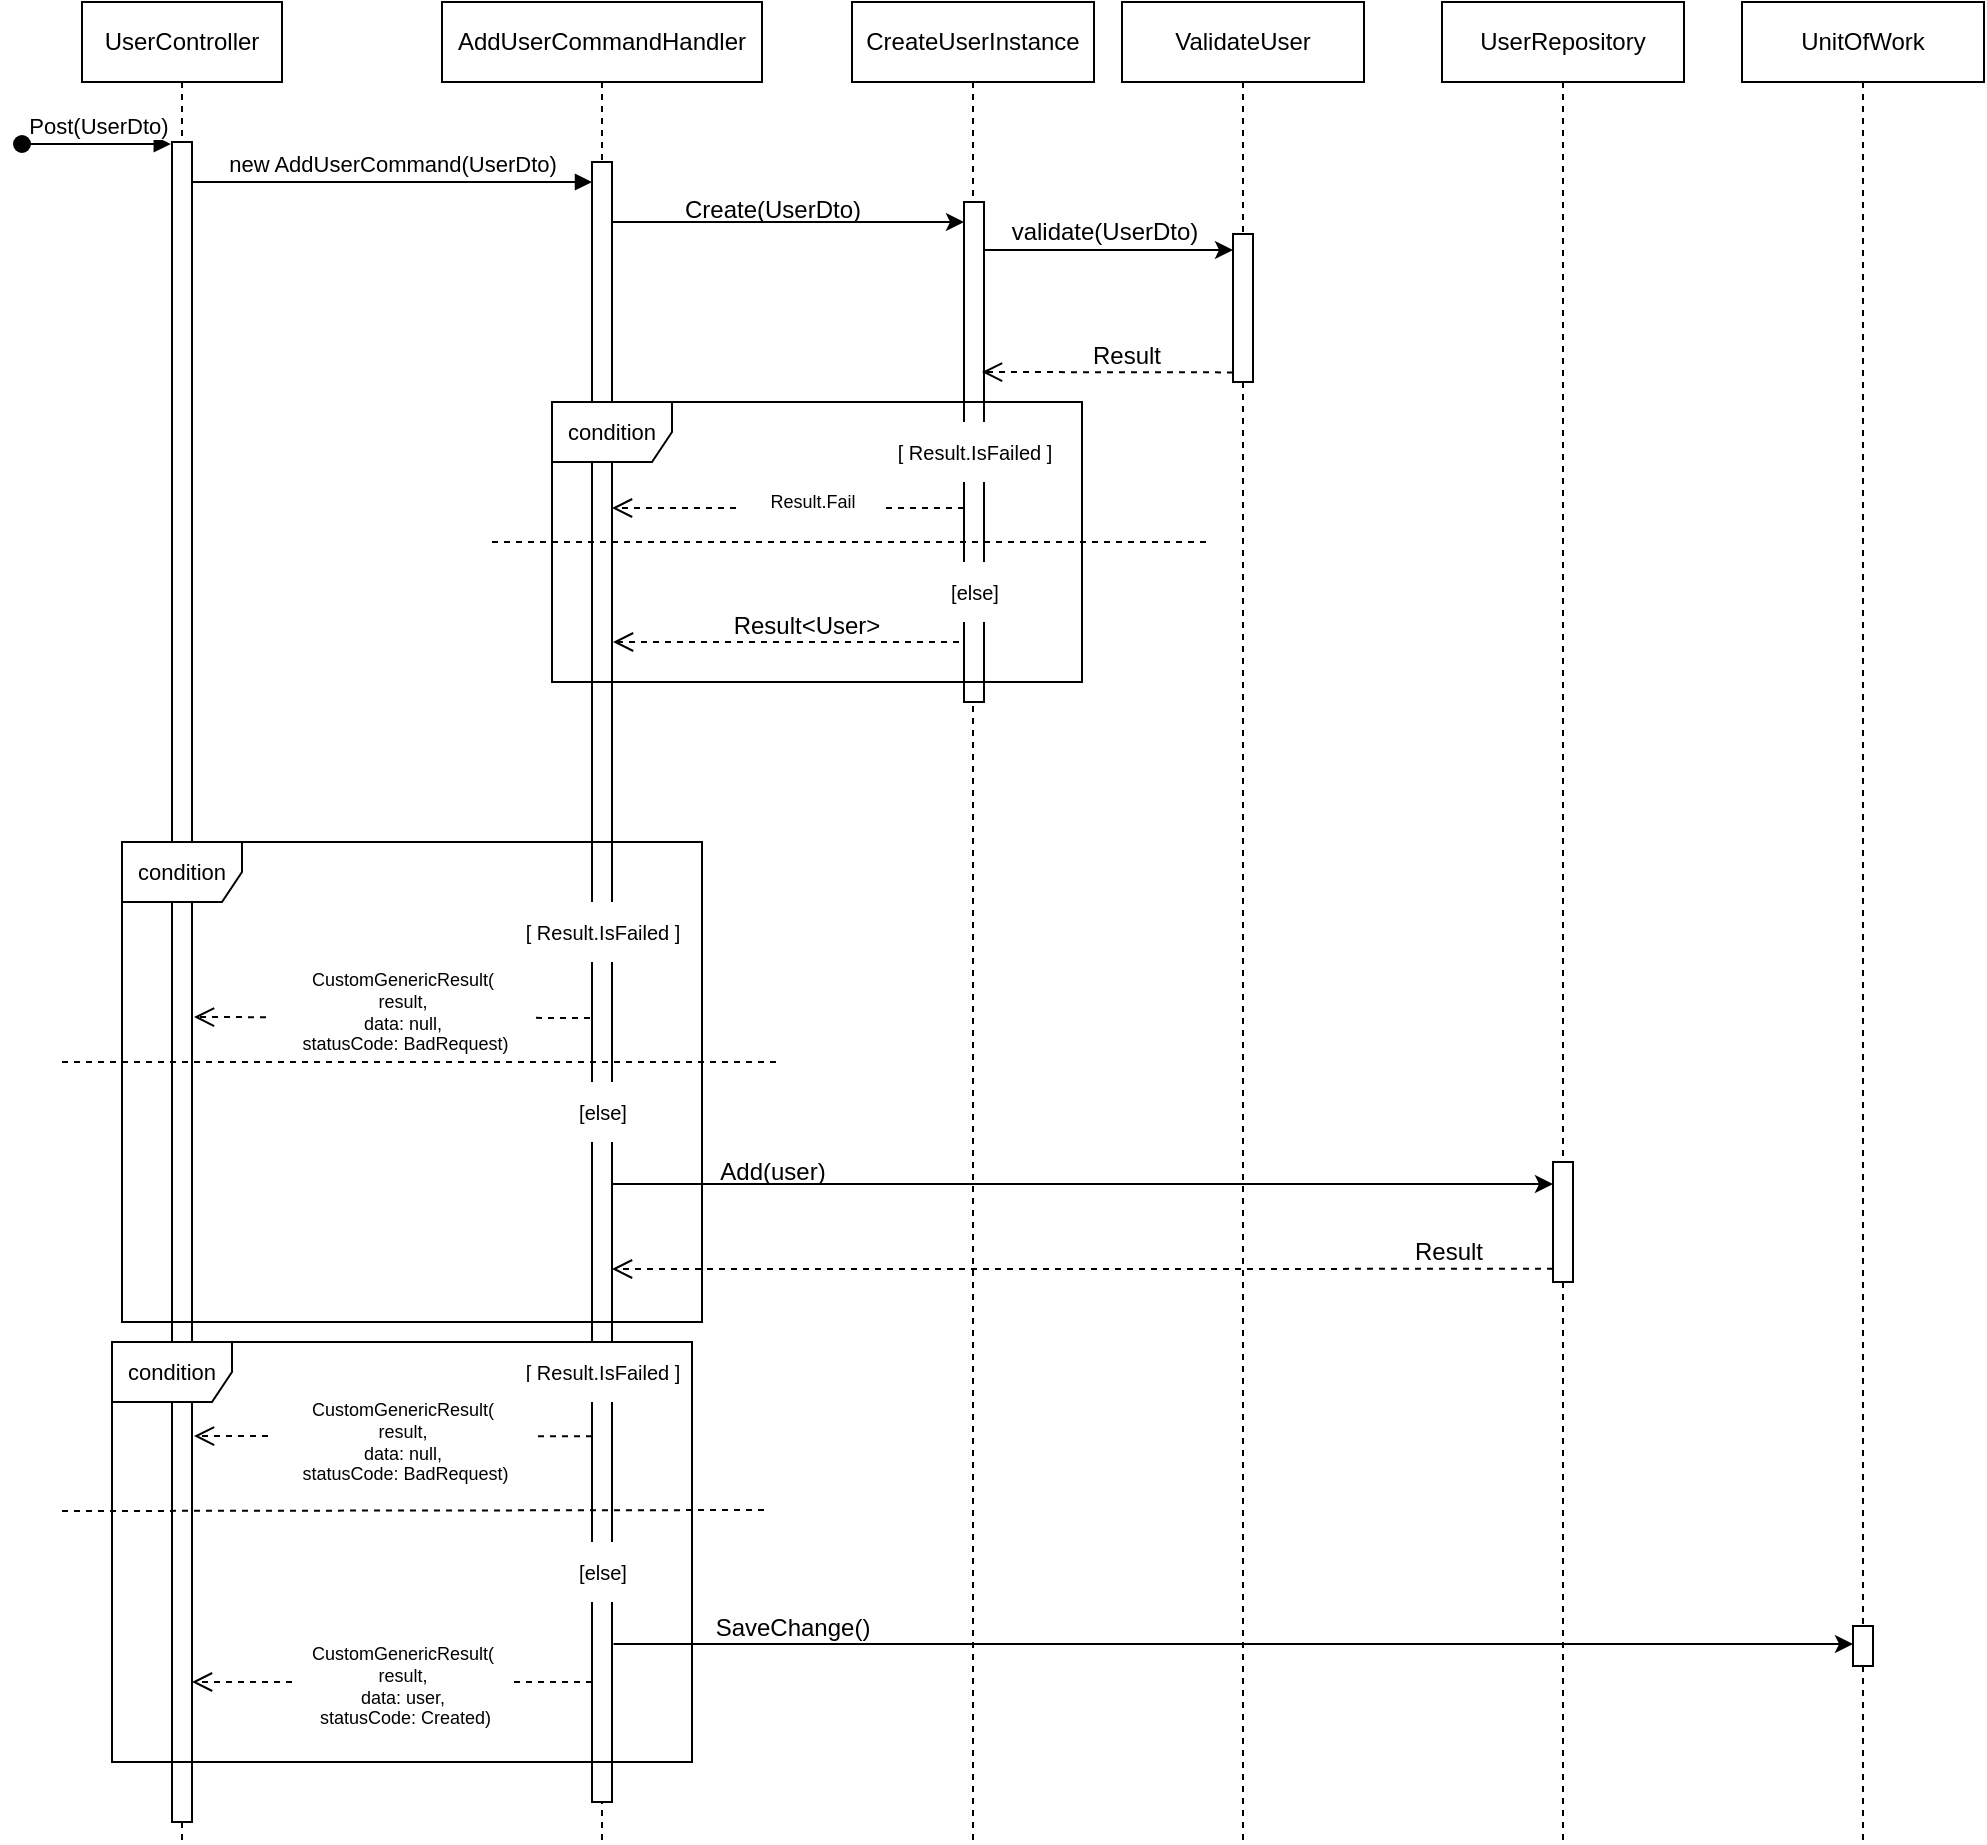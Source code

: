 <mxfile version="22.1.17" type="github">
  <diagram name="Page-1" id="2YBvvXClWsGukQMizWep">
    <mxGraphModel dx="503" dy="248" grid="1" gridSize="10" guides="1" tooltips="1" connect="1" arrows="1" fold="1" page="1" pageScale="1" pageWidth="850" pageHeight="1100" math="0" shadow="0">
      <root>
        <mxCell id="0" />
        <mxCell id="1" parent="0" />
        <mxCell id="q8IS-emqR-mlG0tCKILo-1" value="UserController" style="shape=umlLifeline;perimeter=lifelinePerimeter;whiteSpace=wrap;html=1;container=0;dropTarget=0;collapsible=0;recursiveResize=0;outlineConnect=0;portConstraint=eastwest;newEdgeStyle={&quot;edgeStyle&quot;:&quot;elbowEdgeStyle&quot;,&quot;elbow&quot;:&quot;vertical&quot;,&quot;curved&quot;:0,&quot;rounded&quot;:0};" parent="1" vertex="1">
          <mxGeometry x="40" y="40" width="100" height="920" as="geometry" />
        </mxCell>
        <mxCell id="q8IS-emqR-mlG0tCKILo-2" value="Post(UserDto)" style="html=1;verticalAlign=bottom;startArrow=oval;endArrow=block;startSize=8;edgeStyle=elbowEdgeStyle;elbow=vertical;curved=0;rounded=0;entryX=-0.26;entryY=0.004;entryDx=0;entryDy=0;entryPerimeter=0;" parent="q8IS-emqR-mlG0tCKILo-1" edge="1">
          <mxGeometry relative="1" as="geometry">
            <mxPoint x="-30" y="71" as="sourcePoint" />
            <mxPoint x="44.4" y="71.4" as="targetPoint" />
          </mxGeometry>
        </mxCell>
        <mxCell id="q8IS-emqR-mlG0tCKILo-3" value="AddUserCommandHandler" style="shape=umlLifeline;perimeter=lifelinePerimeter;whiteSpace=wrap;html=1;container=0;dropTarget=0;collapsible=0;recursiveResize=0;outlineConnect=0;portConstraint=eastwest;newEdgeStyle={&quot;edgeStyle&quot;:&quot;elbowEdgeStyle&quot;,&quot;elbow&quot;:&quot;vertical&quot;,&quot;curved&quot;:0,&quot;rounded&quot;:0};" parent="1" vertex="1">
          <mxGeometry x="220" y="40" width="160" height="920" as="geometry" />
        </mxCell>
        <mxCell id="q8IS-emqR-mlG0tCKILo-4" value="" style="html=1;points=[];perimeter=orthogonalPerimeter;outlineConnect=0;targetShapes=umlLifeline;portConstraint=eastwest;newEdgeStyle={&quot;edgeStyle&quot;:&quot;elbowEdgeStyle&quot;,&quot;elbow&quot;:&quot;vertical&quot;,&quot;curved&quot;:0,&quot;rounded&quot;:0};" parent="q8IS-emqR-mlG0tCKILo-3" vertex="1">
          <mxGeometry x="75" y="80" width="10" height="820" as="geometry" />
        </mxCell>
        <mxCell id="q8IS-emqR-mlG0tCKILo-5" value="new AddUserCommand(UserDto)" style="html=1;verticalAlign=bottom;endArrow=block;edgeStyle=elbowEdgeStyle;elbow=horizontal;curved=0;rounded=0;" parent="1" source="q8IS-emqR-mlG0tCKILo-8" target="q8IS-emqR-mlG0tCKILo-4" edge="1">
          <mxGeometry relative="1" as="geometry">
            <mxPoint x="95" y="130" as="sourcePoint" />
            <Array as="points">
              <mxPoint x="180" y="130" />
            </Array>
            <mxPoint x="290" y="130" as="targetPoint" />
          </mxGeometry>
        </mxCell>
        <mxCell id="q8IS-emqR-mlG0tCKILo-6" value="CreateUserInstance" style="shape=umlLifeline;perimeter=lifelinePerimeter;whiteSpace=wrap;html=1;container=0;dropTarget=0;collapsible=0;recursiveResize=0;outlineConnect=0;portConstraint=eastwest;newEdgeStyle={&quot;edgeStyle&quot;:&quot;elbowEdgeStyle&quot;,&quot;elbow&quot;:&quot;vertical&quot;,&quot;curved&quot;:0,&quot;rounded&quot;:0};" parent="1" vertex="1">
          <mxGeometry x="425" y="40" width="121" height="920" as="geometry" />
        </mxCell>
        <mxCell id="q8IS-emqR-mlG0tCKILo-7" value="" style="html=1;points=[];perimeter=orthogonalPerimeter;outlineConnect=0;targetShapes=umlLifeline;portConstraint=eastwest;newEdgeStyle={&quot;edgeStyle&quot;:&quot;elbowEdgeStyle&quot;,&quot;elbow&quot;:&quot;vertical&quot;,&quot;curved&quot;:0,&quot;rounded&quot;:0};" parent="q8IS-emqR-mlG0tCKILo-6" vertex="1">
          <mxGeometry x="56" y="100" width="10" height="250" as="geometry" />
        </mxCell>
        <mxCell id="q8IS-emqR-mlG0tCKILo-8" value="" style="rounded=0;whiteSpace=wrap;html=1;" parent="1" vertex="1">
          <mxGeometry x="85" y="110" width="10" height="840" as="geometry" />
        </mxCell>
        <mxCell id="q8IS-emqR-mlG0tCKILo-9" value="Result&amp;lt;User&amp;gt;" style="text;html=1;strokeColor=none;fillColor=none;align=center;verticalAlign=middle;whiteSpace=wrap;rounded=0;" parent="1" vertex="1">
          <mxGeometry x="360" y="337" width="85" height="30" as="geometry" />
        </mxCell>
        <mxCell id="q8IS-emqR-mlG0tCKILo-10" value="Create(UserDto)" style="text;html=1;align=center;verticalAlign=middle;resizable=0;points=[];autosize=1;strokeColor=none;fillColor=none;" parent="1" vertex="1">
          <mxGeometry x="330" y="129" width="110" height="30" as="geometry" />
        </mxCell>
        <mxCell id="q8IS-emqR-mlG0tCKILo-11" value="" style="endArrow=classic;html=1;rounded=0;" parent="1" target="q8IS-emqR-mlG0tCKILo-7" edge="1">
          <mxGeometry width="50" height="50" relative="1" as="geometry">
            <mxPoint x="304.5" y="150" as="sourcePoint" />
            <mxPoint x="455.5" y="150" as="targetPoint" />
          </mxGeometry>
        </mxCell>
        <mxCell id="q8IS-emqR-mlG0tCKILo-12" value="" style="html=1;verticalAlign=bottom;endArrow=open;dashed=1;endSize=8;edgeStyle=elbowEdgeStyle;elbow=vertical;curved=0;rounded=0;" parent="1" edge="1">
          <mxGeometry x="0.005" relative="1" as="geometry">
            <mxPoint x="305.5" y="360.286" as="targetPoint" />
            <Array as="points" />
            <mxPoint x="478.5" y="360.003" as="sourcePoint" />
            <mxPoint as="offset" />
          </mxGeometry>
        </mxCell>
        <mxCell id="q8IS-emqR-mlG0tCKILo-13" value="" style="html=1;verticalAlign=bottom;endArrow=block;edgeStyle=elbowEdgeStyle;elbow=vertical;curved=0;rounded=0;" parent="1" target="q8IS-emqR-mlG0tCKILo-8" edge="1">
          <mxGeometry relative="1" as="geometry">
            <mxPoint x="95" y="130" as="sourcePoint" />
            <Array as="points" />
            <mxPoint x="295" y="130" as="targetPoint" />
          </mxGeometry>
        </mxCell>
        <mxCell id="q8IS-emqR-mlG0tCKILo-15" value="[ Result.IsFailed ]" style="text;html=1;align=center;verticalAlign=middle;resizable=0;points=[];autosize=1;strokeColor=none;fillColor=default;fontSize=10;" parent="1" vertex="1">
          <mxGeometry x="250" y="490" width="100" height="30" as="geometry" />
        </mxCell>
        <mxCell id="q8IS-emqR-mlG0tCKILo-14" value="&lt;font style=&quot;font-size: 11px;&quot;&gt;condition&lt;/font&gt;" style="shape=umlFrame;whiteSpace=wrap;html=1;pointerEvents=0;direction=east;" parent="1" vertex="1">
          <mxGeometry x="60" y="460" width="290" height="240" as="geometry" />
        </mxCell>
        <mxCell id="q8IS-emqR-mlG0tCKILo-16" value="" style="html=1;verticalAlign=bottom;endArrow=open;dashed=1;endSize=8;edgeStyle=elbowEdgeStyle;elbow=vertical;curved=0;rounded=0;strokeColor=default;" parent="1" edge="1">
          <mxGeometry x="0.005" relative="1" as="geometry">
            <mxPoint x="96" y="547" as="targetPoint" />
            <Array as="points" />
            <mxPoint x="294" y="548.003" as="sourcePoint" />
            <mxPoint as="offset" />
          </mxGeometry>
        </mxCell>
        <mxCell id="q8IS-emqR-mlG0tCKILo-17" value="&lt;font style=&quot;font-size: 9px;&quot;&gt;CustomGenericResult(&lt;br&gt;result,&lt;br style=&quot;font-size: 9px;&quot;&gt;data: null,&lt;br style=&quot;font-size: 9px;&quot;&gt;&amp;nbsp;statusCode: BadRequest)&lt;/font&gt;" style="text;html=1;align=center;verticalAlign=middle;resizable=0;points=[];autosize=1;strokeColor=none;fillColor=default;fontSize=9;" parent="1" vertex="1">
          <mxGeometry x="135" y="515" width="130" height="60" as="geometry" />
        </mxCell>
        <mxCell id="q8IS-emqR-mlG0tCKILo-18" value="" style="endArrow=none;dashed=1;html=1;rounded=0;" parent="1" edge="1">
          <mxGeometry width="50" height="50" relative="1" as="geometry">
            <mxPoint x="30" y="570" as="sourcePoint" />
            <mxPoint x="390" y="570" as="targetPoint" />
          </mxGeometry>
        </mxCell>
        <mxCell id="q8IS-emqR-mlG0tCKILo-19" value="[else]" style="text;html=1;align=center;verticalAlign=middle;resizable=0;points=[];autosize=1;strokeColor=none;fillColor=default;fontSize=10;imageWidth=24;arcSize=12;strokeOpacity=100;resizeHeight=0;" parent="1" vertex="1">
          <mxGeometry x="275" y="580" width="50" height="30" as="geometry" />
        </mxCell>
        <mxCell id="q8IS-emqR-mlG0tCKILo-23" value="UserRepository" style="shape=umlLifeline;perimeter=lifelinePerimeter;whiteSpace=wrap;html=1;container=0;dropTarget=0;collapsible=0;recursiveResize=0;outlineConnect=0;portConstraint=eastwest;newEdgeStyle={&quot;edgeStyle&quot;:&quot;elbowEdgeStyle&quot;,&quot;elbow&quot;:&quot;vertical&quot;,&quot;curved&quot;:0,&quot;rounded&quot;:0};" parent="1" vertex="1">
          <mxGeometry x="720" y="40" width="121" height="920" as="geometry" />
        </mxCell>
        <mxCell id="q8IS-emqR-mlG0tCKILo-24" value="" style="html=1;points=[];perimeter=orthogonalPerimeter;outlineConnect=0;targetShapes=umlLifeline;portConstraint=eastwest;newEdgeStyle={&quot;edgeStyle&quot;:&quot;elbowEdgeStyle&quot;,&quot;elbow&quot;:&quot;vertical&quot;,&quot;curved&quot;:0,&quot;rounded&quot;:0};" parent="q8IS-emqR-mlG0tCKILo-23" vertex="1">
          <mxGeometry x="55.5" y="580" width="10" height="60" as="geometry" />
        </mxCell>
        <mxCell id="q8IS-emqR-mlG0tCKILo-26" value="Add(user)" style="text;html=1;align=center;verticalAlign=middle;resizable=0;points=[];autosize=1;strokeColor=none;fillColor=none;" parent="1" vertex="1">
          <mxGeometry x="345" y="610" width="80" height="30" as="geometry" />
        </mxCell>
        <mxCell id="q8IS-emqR-mlG0tCKILo-27" value="" style="endArrow=classic;html=1;rounded=0;" parent="1" target="q8IS-emqR-mlG0tCKILo-24" edge="1">
          <mxGeometry width="50" height="50" relative="1" as="geometry">
            <mxPoint x="305.5" y="631" as="sourcePoint" />
            <mxPoint x="773" y="630" as="targetPoint" />
          </mxGeometry>
        </mxCell>
        <mxCell id="q8IS-emqR-mlG0tCKILo-28" value="" style="html=1;verticalAlign=bottom;endArrow=open;dashed=1;endSize=8;edgeStyle=elbowEdgeStyle;elbow=vertical;curved=0;rounded=0;" parent="1" target="q8IS-emqR-mlG0tCKILo-4" edge="1">
          <mxGeometry x="0.005" relative="1" as="geometry">
            <mxPoint x="310" y="673" as="targetPoint" />
            <Array as="points" />
            <mxPoint x="775.5" y="673.421" as="sourcePoint" />
            <mxPoint as="offset" />
          </mxGeometry>
        </mxCell>
        <mxCell id="q8IS-emqR-mlG0tCKILo-29" value="Result" style="text;html=1;strokeColor=none;fillColor=none;align=center;verticalAlign=middle;whiteSpace=wrap;rounded=0;" parent="1" vertex="1">
          <mxGeometry x="681" y="650" width="85" height="30" as="geometry" />
        </mxCell>
        <mxCell id="q8IS-emqR-mlG0tCKILo-32" value="[ Result.IsFailed ]" style="text;html=1;align=center;verticalAlign=middle;resizable=0;points=[];autosize=1;strokeColor=none;fillColor=default;fontSize=10;" parent="1" vertex="1">
          <mxGeometry x="250" y="710" width="100" height="30" as="geometry" />
        </mxCell>
        <mxCell id="q8IS-emqR-mlG0tCKILo-30" value="&lt;font style=&quot;font-size: 11px;&quot;&gt;condition&lt;/font&gt;" style="shape=umlFrame;whiteSpace=wrap;html=1;pointerEvents=0;direction=east;" parent="1" vertex="1">
          <mxGeometry x="55" y="710" width="290" height="210" as="geometry" />
        </mxCell>
        <mxCell id="q8IS-emqR-mlG0tCKILo-33" value="" style="html=1;verticalAlign=bottom;endArrow=open;dashed=1;endSize=8;edgeStyle=elbowEdgeStyle;elbow=vertical;curved=0;rounded=0;strokeColor=default;" parent="1" edge="1">
          <mxGeometry x="0.005" relative="1" as="geometry">
            <mxPoint x="96" y="757" as="targetPoint" />
            <Array as="points" />
            <mxPoint x="295" y="757.148" as="sourcePoint" />
            <mxPoint as="offset" />
          </mxGeometry>
        </mxCell>
        <mxCell id="q8IS-emqR-mlG0tCKILo-34" value="[else]" style="text;html=1;align=center;verticalAlign=middle;resizable=0;points=[];autosize=1;strokeColor=none;fillColor=default;fontSize=10;imageWidth=24;arcSize=12;strokeOpacity=100;resizeHeight=0;" parent="1" vertex="1">
          <mxGeometry x="275" y="810" width="50" height="30" as="geometry" />
        </mxCell>
        <mxCell id="q8IS-emqR-mlG0tCKILo-31" value="&lt;font style=&quot;font-size: 9px;&quot;&gt;CustomGenericResult(&lt;br&gt;result,&lt;br style=&quot;font-size: 9px;&quot;&gt;data: null,&lt;br style=&quot;font-size: 9px;&quot;&gt;&amp;nbsp;statusCode: BadRequest)&lt;/font&gt;" style="text;html=1;align=center;verticalAlign=middle;resizable=0;points=[];autosize=1;strokeColor=none;fillColor=default;fontSize=9;" parent="1" vertex="1">
          <mxGeometry x="135" y="730" width="130" height="60" as="geometry" />
        </mxCell>
        <mxCell id="q8IS-emqR-mlG0tCKILo-41" value="UnitOfWork" style="shape=umlLifeline;perimeter=lifelinePerimeter;whiteSpace=wrap;html=1;container=0;dropTarget=0;collapsible=0;recursiveResize=0;outlineConnect=0;portConstraint=eastwest;newEdgeStyle={&quot;edgeStyle&quot;:&quot;elbowEdgeStyle&quot;,&quot;elbow&quot;:&quot;vertical&quot;,&quot;curved&quot;:0,&quot;rounded&quot;:0};" parent="1" vertex="1">
          <mxGeometry x="870" y="40" width="121" height="920" as="geometry" />
        </mxCell>
        <mxCell id="q8IS-emqR-mlG0tCKILo-42" value="" style="html=1;points=[];perimeter=orthogonalPerimeter;outlineConnect=0;targetShapes=umlLifeline;portConstraint=eastwest;newEdgeStyle={&quot;edgeStyle&quot;:&quot;elbowEdgeStyle&quot;,&quot;elbow&quot;:&quot;vertical&quot;,&quot;curved&quot;:0,&quot;rounded&quot;:0};" parent="q8IS-emqR-mlG0tCKILo-41" vertex="1">
          <mxGeometry x="55.5" y="812" width="10" height="20" as="geometry" />
        </mxCell>
        <mxCell id="q8IS-emqR-mlG0tCKILo-43" value="" style="endArrow=none;dashed=1;html=1;rounded=0;" parent="1" edge="1">
          <mxGeometry width="50" height="50" relative="1" as="geometry">
            <mxPoint x="30" y="794.52" as="sourcePoint" />
            <mxPoint x="383" y="794" as="targetPoint" />
          </mxGeometry>
        </mxCell>
        <mxCell id="q8IS-emqR-mlG0tCKILo-44" value="" style="endArrow=classic;html=1;rounded=0;" parent="1" target="q8IS-emqR-mlG0tCKILo-42" edge="1">
          <mxGeometry width="50" height="50" relative="1" as="geometry">
            <mxPoint x="305.75" y="861" as="sourcePoint" />
            <mxPoint x="764" y="861" as="targetPoint" />
          </mxGeometry>
        </mxCell>
        <mxCell id="q8IS-emqR-mlG0tCKILo-45" value="SaveChange()" style="text;html=1;align=center;verticalAlign=middle;resizable=0;points=[];autosize=1;strokeColor=none;fillColor=none;" parent="1" vertex="1">
          <mxGeometry x="345" y="838" width="100" height="30" as="geometry" />
        </mxCell>
        <mxCell id="q8IS-emqR-mlG0tCKILo-48" value="" style="html=1;verticalAlign=bottom;endArrow=open;dashed=1;endSize=8;edgeStyle=elbowEdgeStyle;elbow=vertical;curved=0;rounded=0;strokeColor=default;" parent="1" source="q8IS-emqR-mlG0tCKILo-4" edge="1">
          <mxGeometry x="0.005" relative="1" as="geometry">
            <mxPoint x="95" y="880" as="targetPoint" />
            <Array as="points" />
            <mxPoint x="294" y="880" as="sourcePoint" />
            <mxPoint as="offset" />
          </mxGeometry>
        </mxCell>
        <mxCell id="tZhffNNZHFHm4QxZEc0_-1" value="ValidateUser" style="shape=umlLifeline;perimeter=lifelinePerimeter;whiteSpace=wrap;html=1;container=0;dropTarget=0;collapsible=0;recursiveResize=0;outlineConnect=0;portConstraint=eastwest;newEdgeStyle={&quot;edgeStyle&quot;:&quot;elbowEdgeStyle&quot;,&quot;elbow&quot;:&quot;vertical&quot;,&quot;curved&quot;:0,&quot;rounded&quot;:0};" parent="1" vertex="1">
          <mxGeometry x="560" y="40" width="121" height="920" as="geometry" />
        </mxCell>
        <mxCell id="tZhffNNZHFHm4QxZEc0_-2" value="" style="html=1;points=[];perimeter=orthogonalPerimeter;outlineConnect=0;targetShapes=umlLifeline;portConstraint=eastwest;newEdgeStyle={&quot;edgeStyle&quot;:&quot;elbowEdgeStyle&quot;,&quot;elbow&quot;:&quot;vertical&quot;,&quot;curved&quot;:0,&quot;rounded&quot;:0};" parent="tZhffNNZHFHm4QxZEc0_-1" vertex="1">
          <mxGeometry x="55.5" y="116" width="10" height="74" as="geometry" />
        </mxCell>
        <mxCell id="tZhffNNZHFHm4QxZEc0_-4" value="validate(UserDto)" style="text;html=1;align=center;verticalAlign=middle;resizable=0;points=[];autosize=1;strokeColor=none;fillColor=none;" parent="1" vertex="1">
          <mxGeometry x="490.5" y="140" width="120" height="30" as="geometry" />
        </mxCell>
        <mxCell id="tZhffNNZHFHm4QxZEc0_-5" value="" style="endArrow=classic;html=1;rounded=0;" parent="1" source="q8IS-emqR-mlG0tCKILo-7" edge="1">
          <mxGeometry width="50" height="50" relative="1" as="geometry">
            <mxPoint x="466" y="164" as="sourcePoint" />
            <mxPoint x="615.5" y="164" as="targetPoint" />
          </mxGeometry>
        </mxCell>
        <mxCell id="tZhffNNZHFHm4QxZEc0_-6" value="" style="html=1;verticalAlign=bottom;endArrow=open;dashed=1;endSize=8;edgeStyle=elbowEdgeStyle;elbow=vertical;curved=0;rounded=0;" parent="1" edge="1">
          <mxGeometry x="0.005" relative="1" as="geometry">
            <mxPoint x="490" y="225" as="targetPoint" />
            <Array as="points" />
            <mxPoint x="615.5" y="225.2" as="sourcePoint" />
            <mxPoint as="offset" />
          </mxGeometry>
        </mxCell>
        <mxCell id="tZhffNNZHFHm4QxZEc0_-7" value="Result" style="text;html=1;strokeColor=none;fillColor=none;align=center;verticalAlign=middle;whiteSpace=wrap;rounded=0;" parent="1" vertex="1">
          <mxGeometry x="520" y="202" width="85" height="30" as="geometry" />
        </mxCell>
        <mxCell id="tZhffNNZHFHm4QxZEc0_-8" value="&lt;font style=&quot;font-size: 11px;&quot;&gt;condition&lt;/font&gt;" style="shape=umlFrame;whiteSpace=wrap;html=1;pointerEvents=0;direction=east;" parent="1" vertex="1">
          <mxGeometry x="275" y="240" width="265" height="140" as="geometry" />
        </mxCell>
        <mxCell id="tZhffNNZHFHm4QxZEc0_-12" value="[else]" style="text;html=1;align=center;verticalAlign=middle;resizable=0;points=[];autosize=1;strokeColor=none;fillColor=default;fontSize=10;imageWidth=24;arcSize=12;strokeOpacity=100;resizeHeight=0;" parent="1" vertex="1">
          <mxGeometry x="460.5" y="320" width="50" height="30" as="geometry" />
        </mxCell>
        <mxCell id="tZhffNNZHFHm4QxZEc0_-11" value="[ Result.IsFailed ]" style="text;html=1;align=center;verticalAlign=middle;resizable=0;points=[];autosize=1;strokeColor=none;fillColor=default;fontSize=10;" parent="1" vertex="1">
          <mxGeometry x="435.5" y="250" width="100" height="30" as="geometry" />
        </mxCell>
        <mxCell id="tZhffNNZHFHm4QxZEc0_-13" value="" style="endArrow=none;dashed=1;html=1;rounded=0;" parent="1" edge="1">
          <mxGeometry width="50" height="50" relative="1" as="geometry">
            <mxPoint x="245" y="310" as="sourcePoint" />
            <mxPoint x="605" y="310" as="targetPoint" />
          </mxGeometry>
        </mxCell>
        <mxCell id="tZhffNNZHFHm4QxZEc0_-21" value="" style="html=1;verticalAlign=bottom;endArrow=open;dashed=1;endSize=8;edgeStyle=elbowEdgeStyle;elbow=vertical;curved=0;rounded=0;" parent="1" source="q8IS-emqR-mlG0tCKILo-7" edge="1">
          <mxGeometry x="0.005" relative="1" as="geometry">
            <mxPoint x="305" y="293" as="targetPoint" />
            <Array as="points" />
            <mxPoint x="638.5" y="324.95" as="sourcePoint" />
            <mxPoint as="offset" />
          </mxGeometry>
        </mxCell>
        <mxCell id="tZhffNNZHFHm4QxZEc0_-9" value="Result.Fail" style="text;html=1;align=center;verticalAlign=middle;resizable=0;points=[];autosize=1;strokeColor=none;fillColor=default;fontSize=9;imageWidth=18;imageHeight=24;arcSize=5;fillStyle=auto;" parent="1" vertex="1">
          <mxGeometry x="370" y="280" width="70" height="20" as="geometry" />
        </mxCell>
        <mxCell id="q8IS-emqR-mlG0tCKILo-47" value="&lt;font style=&quot;font-size: 9px;&quot;&gt;CustomGenericResult(&lt;br&gt;result,&lt;br style=&quot;font-size: 9px;&quot;&gt;data: user,&lt;br style=&quot;font-size: 9px;&quot;&gt;&amp;nbsp;statusCode: Created)&lt;/font&gt;" style="text;html=1;align=center;verticalAlign=middle;resizable=0;points=[];autosize=1;strokeColor=none;fillColor=default;fontSize=9;" parent="1" vertex="1">
          <mxGeometry x="145" y="852" width="110" height="60" as="geometry" />
        </mxCell>
      </root>
    </mxGraphModel>
  </diagram>
</mxfile>
